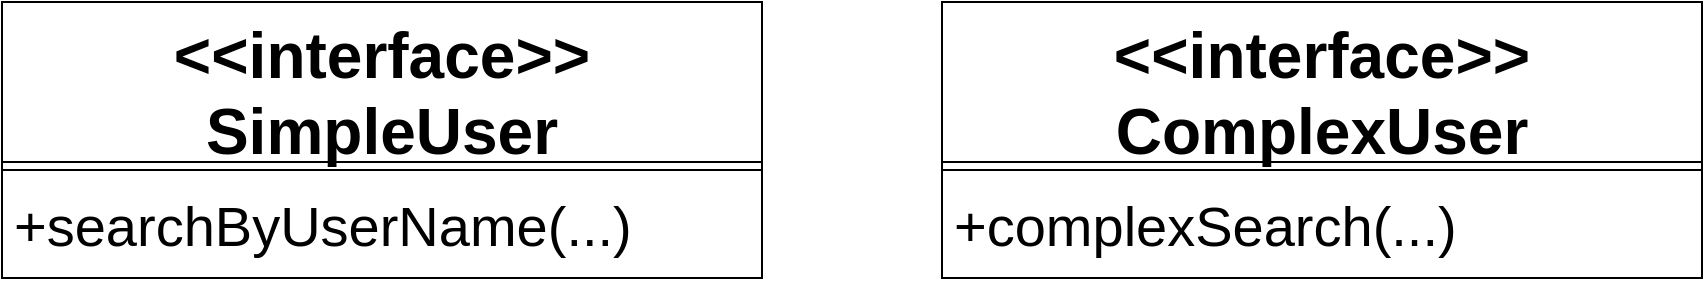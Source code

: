 <mxfile version="14.6.13" type="device"><diagram id="qDEeZYNnjzAwfOHLwOHe" name="第 1 页"><mxGraphModel dx="946" dy="672" grid="1" gridSize="10" guides="1" tooltips="1" connect="1" arrows="1" fold="1" page="1" pageScale="1" pageWidth="827" pageHeight="1169" math="0" shadow="0"><root><mxCell id="0"/><mxCell id="1" parent="0"/><mxCell id="tGMIeDPnfAMD4prBaos_-1" value="&lt;&lt;interface&gt;&gt;&#10;SimpleUser" style="swimlane;fontStyle=1;align=center;verticalAlign=top;childLayout=stackLayout;horizontal=1;startSize=80;horizontalStack=0;resizeParent=1;resizeParentMax=0;resizeLast=0;collapsible=1;marginBottom=0;fontSize=32;" parent="1" vertex="1"><mxGeometry x="50" y="220" width="380" height="138" as="geometry"/></mxCell><mxCell id="tGMIeDPnfAMD4prBaos_-2" value="" style="line;strokeWidth=1;fillColor=none;align=left;verticalAlign=middle;spacingTop=-1;spacingLeft=3;spacingRight=3;rotatable=0;labelPosition=right;points=[];portConstraint=eastwest;" parent="tGMIeDPnfAMD4prBaos_-1" vertex="1"><mxGeometry y="80" width="380" height="8" as="geometry"/></mxCell><mxCell id="tGMIeDPnfAMD4prBaos_-3" value="+searchByUserName(...)&#10;" style="text;strokeColor=none;fillColor=none;align=left;verticalAlign=top;spacingLeft=4;spacingRight=4;overflow=hidden;rotatable=0;points=[[0,0.5],[1,0.5]];portConstraint=eastwest;fontSize=28;" parent="tGMIeDPnfAMD4prBaos_-1" vertex="1"><mxGeometry y="88" width="380" height="50" as="geometry"/></mxCell><mxCell id="tGMIeDPnfAMD4prBaos_-4" value="&lt;&lt;interface&gt;&gt;&#10;ComplexUser" style="swimlane;fontStyle=1;align=center;verticalAlign=top;childLayout=stackLayout;horizontal=1;startSize=80;horizontalStack=0;resizeParent=1;resizeParentMax=0;resizeLast=0;collapsible=1;marginBottom=0;fontSize=32;" parent="1" vertex="1"><mxGeometry x="520" y="220" width="380" height="138" as="geometry"/></mxCell><mxCell id="tGMIeDPnfAMD4prBaos_-5" value="" style="line;strokeWidth=1;fillColor=none;align=left;verticalAlign=middle;spacingTop=-1;spacingLeft=3;spacingRight=3;rotatable=0;labelPosition=right;points=[];portConstraint=eastwest;" parent="tGMIeDPnfAMD4prBaos_-4" vertex="1"><mxGeometry y="80" width="380" height="8" as="geometry"/></mxCell><mxCell id="tGMIeDPnfAMD4prBaos_-6" value="+complexSearch(...)" style="text;strokeColor=none;fillColor=none;align=left;verticalAlign=top;spacingLeft=4;spacingRight=4;overflow=hidden;rotatable=0;points=[[0,0.5],[1,0.5]];portConstraint=eastwest;fontSize=28;" parent="tGMIeDPnfAMD4prBaos_-4" vertex="1"><mxGeometry y="88" width="380" height="50" as="geometry"/></mxCell></root></mxGraphModel></diagram></mxfile>